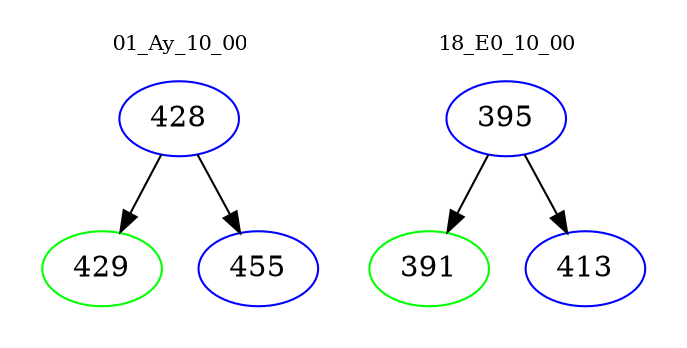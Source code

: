 digraph{
subgraph cluster_0 {
color = white
label = "01_Ay_10_00";
fontsize=10;
T0_428 [label="428", color="blue"]
T0_428 -> T0_429 [color="black"]
T0_429 [label="429", color="green"]
T0_428 -> T0_455 [color="black"]
T0_455 [label="455", color="blue"]
}
subgraph cluster_1 {
color = white
label = "18_E0_10_00";
fontsize=10;
T1_395 [label="395", color="blue"]
T1_395 -> T1_391 [color="black"]
T1_391 [label="391", color="green"]
T1_395 -> T1_413 [color="black"]
T1_413 [label="413", color="blue"]
}
}
